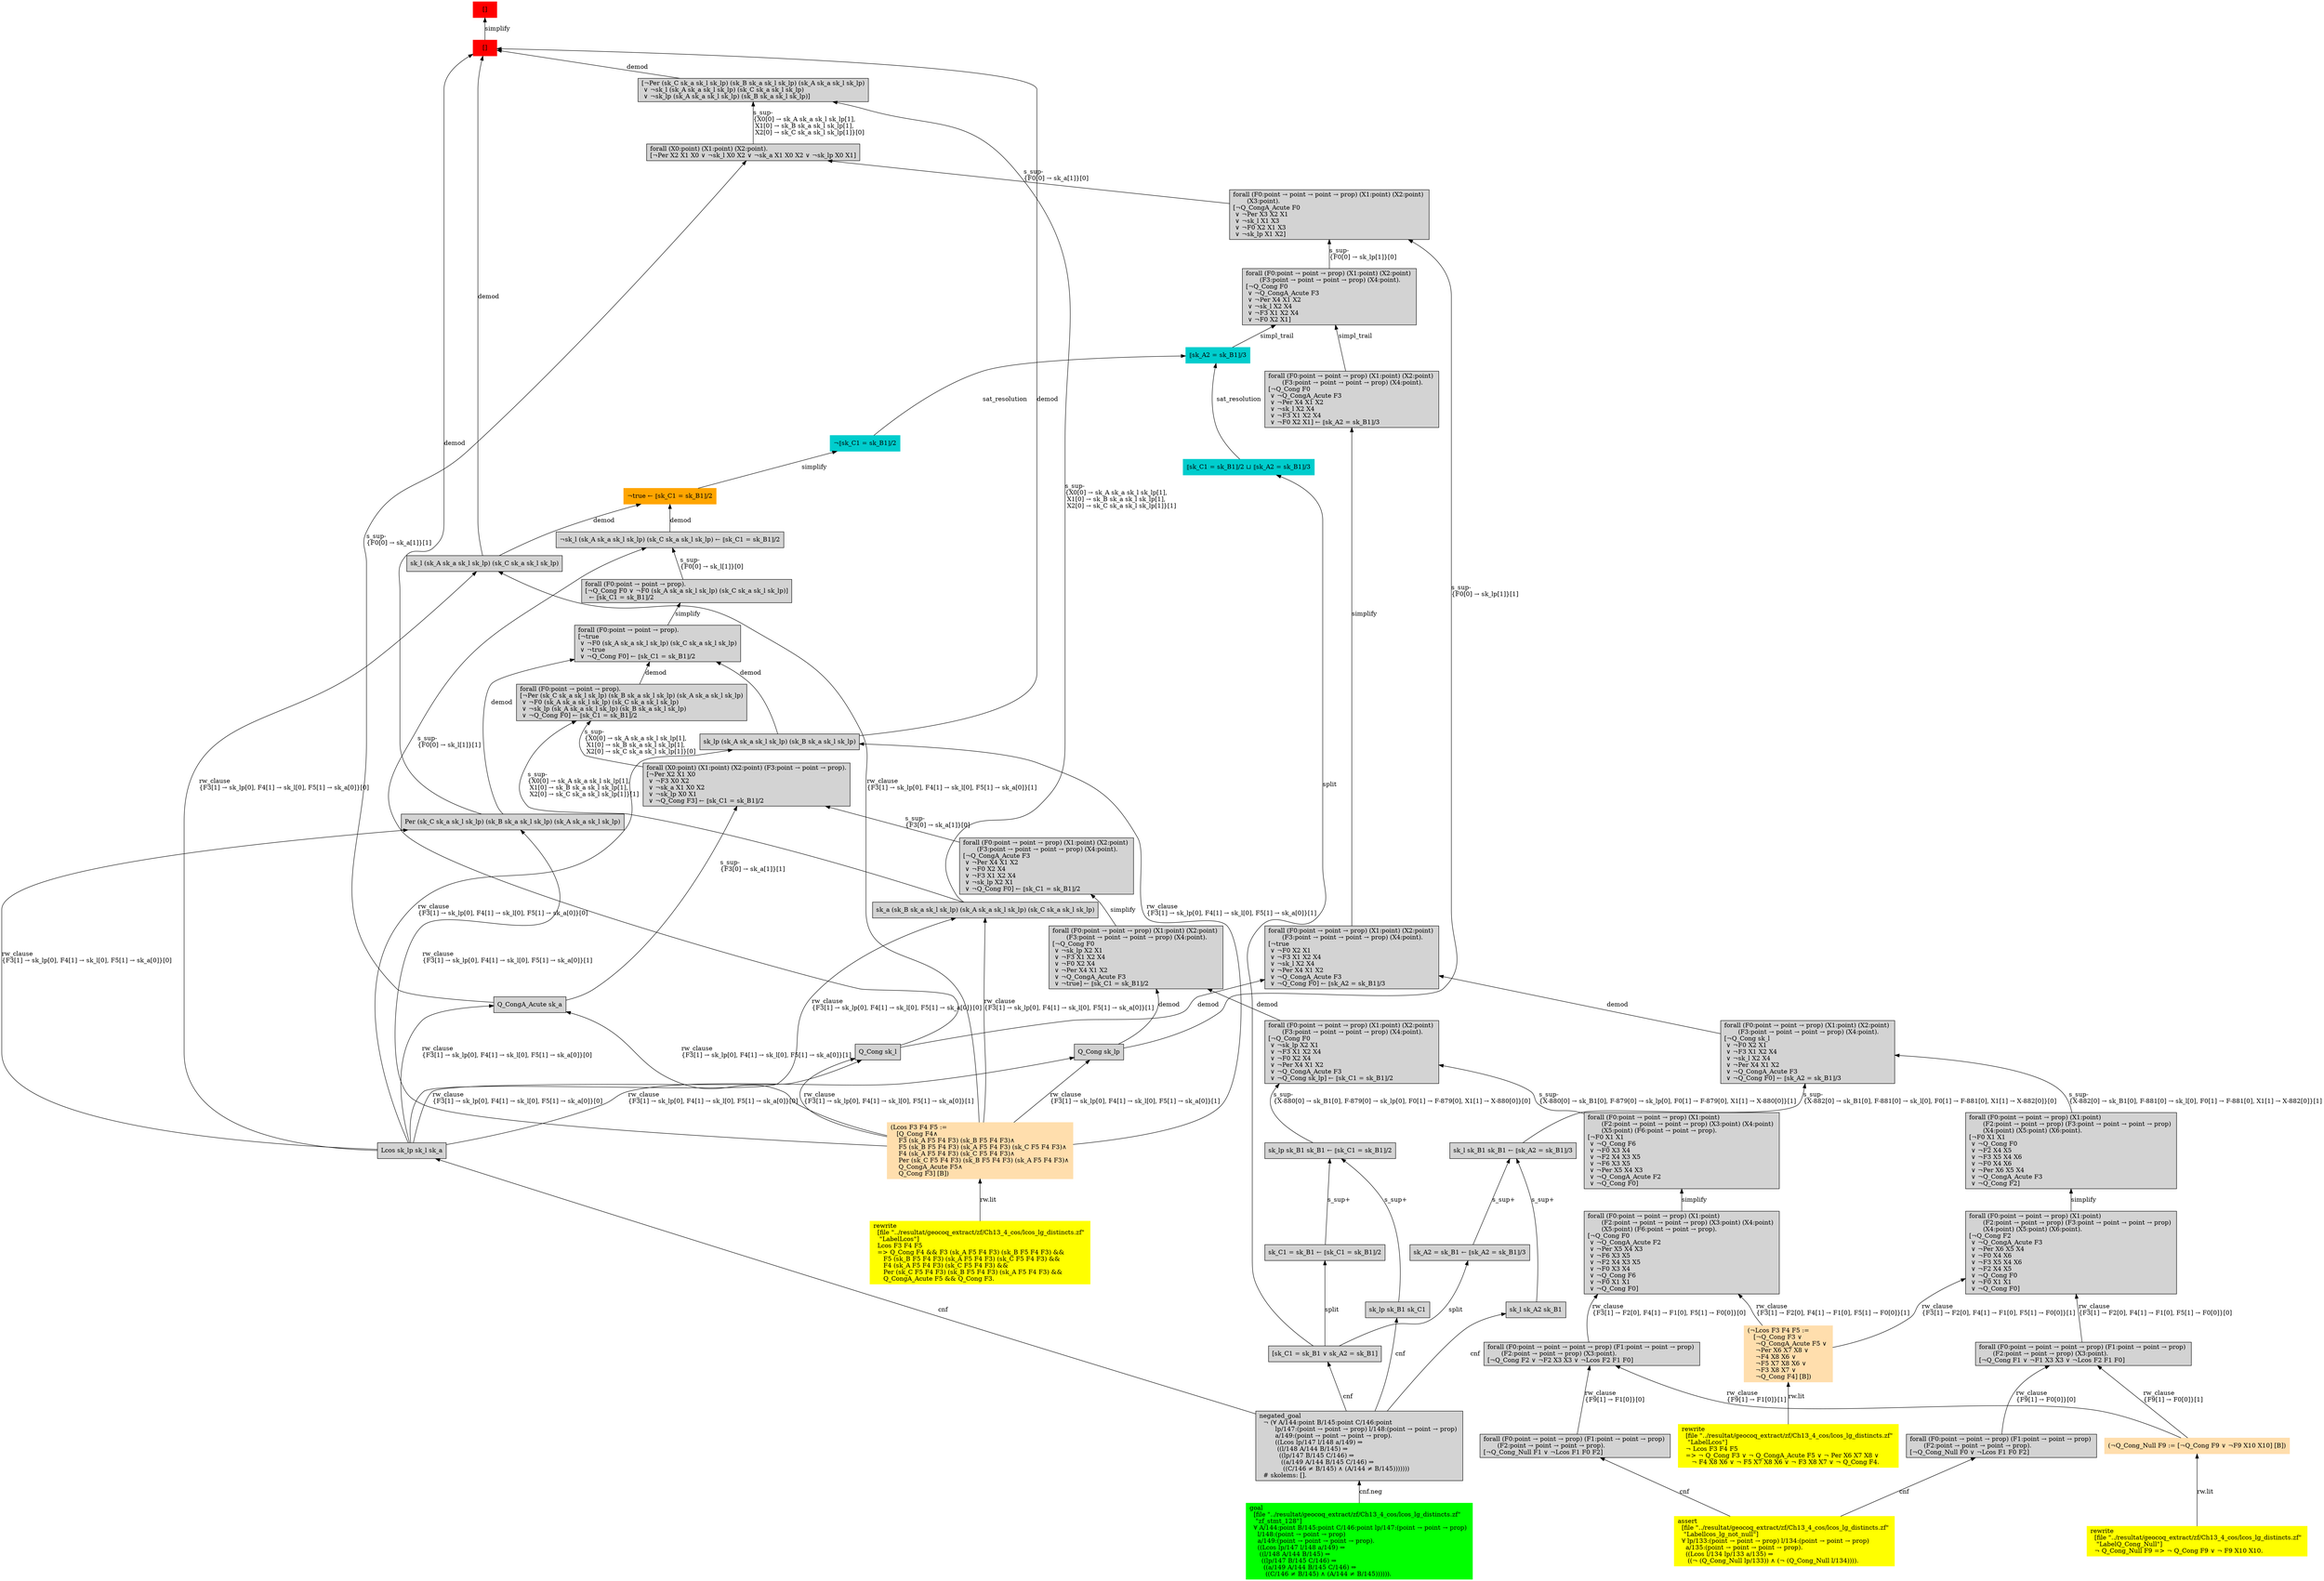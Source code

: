 digraph "unsat_graph" {
  vertex_0 [color=red, label="[]", shape=box, style=filled];
  vertex_0 -> vertex_1 [label="simplify", dir="back"];
  vertex_1 [color=red, label="[]", shape=box, style=filled];
  vertex_1 -> vertex_2 [label="demod", dir="back"];
  vertex_2 [shape=box, label="sk_lp (sk_A sk_a sk_l sk_lp) (sk_B sk_a sk_l sk_lp)\l", style=filled];
  vertex_2 -> vertex_3 [label="rw_clause\l\{F3[1] → sk_lp[0], F4[1] → sk_l[0], F5[1] → sk_a[0]\}[1]\l", dir="back"];
  vertex_3 [color=navajowhite, shape=box, label="(Lcos F3 F4 F5 :=\l   [Q_Cong F4∧\l    F3 (sk_A F5 F4 F3) (sk_B F5 F4 F3)∧\l    F5 (sk_B F5 F4 F3) (sk_A F5 F4 F3) (sk_C F5 F4 F3)∧\l    F4 (sk_A F5 F4 F3) (sk_C F5 F4 F3)∧\l    Per (sk_C F5 F4 F3) (sk_B F5 F4 F3) (sk_A F5 F4 F3)∧\l    Q_CongA_Acute F5∧\l    Q_Cong F3] [B])\l", style=filled];
  vertex_3 -> vertex_4 [label="rw.lit", dir="back"];
  vertex_4 [color=yellow, shape=box, label="rewrite\l  [file \"../resultat/geocoq_extract/zf/Ch13_4_cos/lcos_lg_distincts.zf\" \l   \"LabelLcos\"]\l  Lcos F3 F4 F5\l  =\> Q_Cong F4 && F3 (sk_A F5 F4 F3) (sk_B F5 F4 F3) && \l     F5 (sk_B F5 F4 F3) (sk_A F5 F4 F3) (sk_C F5 F4 F3) && \l     F4 (sk_A F5 F4 F3) (sk_C F5 F4 F3) && \l     Per (sk_C F5 F4 F3) (sk_B F5 F4 F3) (sk_A F5 F4 F3) && \l     Q_CongA_Acute F5 && Q_Cong F3.\l", style=filled];
  vertex_2 -> vertex_5 [label="rw_clause\l\{F3[1] → sk_lp[0], F4[1] → sk_l[0], F5[1] → sk_a[0]\}[0]\l", dir="back"];
  vertex_5 [shape=box, label="Lcos sk_lp sk_l sk_a\l", style=filled];
  vertex_5 -> vertex_6 [label="cnf", dir="back"];
  vertex_6 [shape=box, label="negated_goal\l  ¬ (∀ A/144:point B/145:point C/146:point \l        lp/147:(point → point → prop) l/148:(point → point → prop) \l        a/149:(point → point → point → prop).\l        ((Lcos lp/147 l/148 a/149) ⇒\l         ((l/148 A/144 B/145) ⇒\l          ((lp/147 B/145 C/146) ⇒\l           ((a/149 A/144 B/145 C/146) ⇒\l            ((C/146 ≠ B/145) ∧ (A/144 ≠ B/145)))))))\l  # skolems: [].\l", style=filled];
  vertex_6 -> vertex_7 [label="cnf.neg", dir="back"];
  vertex_7 [color=green, shape=box, label="goal\l  [file \"../resultat/geocoq_extract/zf/Ch13_4_cos/lcos_lg_distincts.zf\" \l   \"zf_stmt_128\"]\l  ∀ A/144:point B/145:point C/146:point lp/147:(point → point → prop) \l    l/148:(point → point → prop) \l    a/149:(point → point → point → prop).\l    ((Lcos lp/147 l/148 a/149) ⇒\l     ((l/148 A/144 B/145) ⇒\l      ((lp/147 B/145 C/146) ⇒\l       ((a/149 A/144 B/145 C/146) ⇒\l        ((C/146 ≠ B/145) ∧ (A/144 ≠ B/145)))))).\l", style=filled];
  vertex_1 -> vertex_8 [label="demod", dir="back"];
  vertex_8 [shape=box, label="sk_l (sk_A sk_a sk_l sk_lp) (sk_C sk_a sk_l sk_lp)\l", style=filled];
  vertex_8 -> vertex_3 [label="rw_clause\l\{F3[1] → sk_lp[0], F4[1] → sk_l[0], F5[1] → sk_a[0]\}[1]\l", dir="back"];
  vertex_8 -> vertex_5 [label="rw_clause\l\{F3[1] → sk_lp[0], F4[1] → sk_l[0], F5[1] → sk_a[0]\}[0]\l", dir="back"];
  vertex_1 -> vertex_9 [label="demod", dir="back"];
  vertex_9 [shape=box, label="Per (sk_C sk_a sk_l sk_lp) (sk_B sk_a sk_l sk_lp) (sk_A sk_a sk_l sk_lp)\l", style=filled];
  vertex_9 -> vertex_3 [label="rw_clause\l\{F3[1] → sk_lp[0], F4[1] → sk_l[0], F5[1] → sk_a[0]\}[1]\l", dir="back"];
  vertex_9 -> vertex_5 [label="rw_clause\l\{F3[1] → sk_lp[0], F4[1] → sk_l[0], F5[1] → sk_a[0]\}[0]\l", dir="back"];
  vertex_1 -> vertex_10 [label="demod", dir="back"];
  vertex_10 [shape=box, label="[¬Per (sk_C sk_a sk_l sk_lp) (sk_B sk_a sk_l sk_lp) (sk_A sk_a sk_l sk_lp)\l ∨ ¬sk_l (sk_A sk_a sk_l sk_lp) (sk_C sk_a sk_l sk_lp)\l ∨ ¬sk_lp (sk_A sk_a sk_l sk_lp) (sk_B sk_a sk_l sk_lp)]\l", style=filled];
  vertex_10 -> vertex_11 [label="s_sup-\l\{X0[0] → sk_A sk_a sk_l sk_lp[1], \l X1[0] → sk_B sk_a sk_l sk_lp[1], \l X2[0] → sk_C sk_a sk_l sk_lp[1]\}[0]\l", dir="back"];
  vertex_11 [shape=box, label="forall (X0:point) (X1:point) (X2:point).\l[¬Per X2 X1 X0 ∨ ¬sk_l X0 X2 ∨ ¬sk_a X1 X0 X2 ∨ ¬sk_lp X0 X1]\l", style=filled];
  vertex_11 -> vertex_12 [label="s_sup-\l\{F0[0] → sk_a[1]\}[0]\l", dir="back"];
  vertex_12 [shape=box, label="forall (F0:point → point → point → prop) (X1:point) (X2:point) \l       (X3:point).\l[¬Q_CongA_Acute F0\l ∨ ¬Per X3 X2 X1\l ∨ ¬sk_l X1 X3\l ∨ ¬F0 X2 X1 X3\l ∨ ¬sk_lp X1 X2]\l", style=filled];
  vertex_12 -> vertex_13 [label="s_sup-\l\{F0[0] → sk_lp[1]\}[0]\l", dir="back"];
  vertex_13 [shape=box, label="forall (F0:point → point → prop) (X1:point) (X2:point) \l       (F3:point → point → point → prop) (X4:point).\l[¬Q_Cong F0\l ∨ ¬Q_CongA_Acute F3\l ∨ ¬Per X4 X1 X2\l ∨ ¬sk_l X2 X4\l ∨ ¬F3 X1 X2 X4\l ∨ ¬F0 X2 X1]\l", style=filled];
  vertex_13 -> vertex_14 [label="simpl_trail", dir="back"];
  vertex_14 [color=cyan3, shape=box, label="⟦sk_A2 = sk_B1⟧/3\l", style=filled];
  vertex_14 -> vertex_15 [label="sat_resolution", dir="back"];
  vertex_15 [color=cyan3, shape=box, label="¬⟦sk_C1 = sk_B1⟧/2\l", style=filled];
  vertex_15 -> vertex_16 [label="simplify", dir="back"];
  vertex_16 [color=orange, shape=box, label="¬true ← ⟦sk_C1 = sk_B1⟧/2\l", style=filled];
  vertex_16 -> vertex_8 [label="demod", dir="back"];
  vertex_16 -> vertex_17 [label="demod", dir="back"];
  vertex_17 [shape=box, label="¬sk_l (sk_A sk_a sk_l sk_lp) (sk_C sk_a sk_l sk_lp) ← ⟦sk_C1 = sk_B1⟧/2\l", style=filled];
  vertex_17 -> vertex_18 [label="s_sup-\l\{F0[0] → sk_l[1]\}[0]\l", dir="back"];
  vertex_18 [shape=box, label="forall (F0:point → point → prop).\l[¬Q_Cong F0 ∨ ¬F0 (sk_A sk_a sk_l sk_lp) (sk_C sk_a sk_l sk_lp)]\l  ← ⟦sk_C1 = sk_B1⟧/2\l", style=filled];
  vertex_18 -> vertex_19 [label="simplify", dir="back"];
  vertex_19 [shape=box, label="forall (F0:point → point → prop).\l[¬true\l ∨ ¬F0 (sk_A sk_a sk_l sk_lp) (sk_C sk_a sk_l sk_lp)\l ∨ ¬true\l ∨ ¬Q_Cong F0] ← ⟦sk_C1 = sk_B1⟧/2\l", style=filled];
  vertex_19 -> vertex_2 [label="demod", dir="back"];
  vertex_19 -> vertex_9 [label="demod", dir="back"];
  vertex_19 -> vertex_20 [label="demod", dir="back"];
  vertex_20 [shape=box, label="forall (F0:point → point → prop).\l[¬Per (sk_C sk_a sk_l sk_lp) (sk_B sk_a sk_l sk_lp) (sk_A sk_a sk_l sk_lp)\l ∨ ¬F0 (sk_A sk_a sk_l sk_lp) (sk_C sk_a sk_l sk_lp)\l ∨ ¬sk_lp (sk_A sk_a sk_l sk_lp) (sk_B sk_a sk_l sk_lp)\l ∨ ¬Q_Cong F0] ← ⟦sk_C1 = sk_B1⟧/2\l", style=filled];
  vertex_20 -> vertex_21 [label="s_sup-\l\{X0[0] → sk_A sk_a sk_l sk_lp[1], \l X1[0] → sk_B sk_a sk_l sk_lp[1], \l X2[0] → sk_C sk_a sk_l sk_lp[1]\}[0]\l", dir="back"];
  vertex_21 [shape=box, label="forall (X0:point) (X1:point) (X2:point) (F3:point → point → prop).\l[¬Per X2 X1 X0\l ∨ ¬F3 X0 X2\l ∨ ¬sk_a X1 X0 X2\l ∨ ¬sk_lp X0 X1\l ∨ ¬Q_Cong F3] ← ⟦sk_C1 = sk_B1⟧/2\l", style=filled];
  vertex_21 -> vertex_22 [label="s_sup-\l\{F3[0] → sk_a[1]\}[0]\l", dir="back"];
  vertex_22 [shape=box, label="forall (F0:point → point → prop) (X1:point) (X2:point) \l       (F3:point → point → point → prop) (X4:point).\l[¬Q_CongA_Acute F3\l ∨ ¬Per X4 X1 X2\l ∨ ¬F0 X2 X4\l ∨ ¬F3 X1 X2 X4\l ∨ ¬sk_lp X2 X1\l ∨ ¬Q_Cong F0] ← ⟦sk_C1 = sk_B1⟧/2\l", style=filled];
  vertex_22 -> vertex_23 [label="simplify", dir="back"];
  vertex_23 [shape=box, label="forall (F0:point → point → prop) (X1:point) (X2:point) \l       (F3:point → point → point → prop) (X4:point).\l[¬Q_Cong F0\l ∨ ¬sk_lp X2 X1\l ∨ ¬F3 X1 X2 X4\l ∨ ¬F0 X2 X4\l ∨ ¬Per X4 X1 X2\l ∨ ¬Q_CongA_Acute F3\l ∨ ¬true] ← ⟦sk_C1 = sk_B1⟧/2\l", style=filled];
  vertex_23 -> vertex_24 [label="demod", dir="back"];
  vertex_24 [shape=box, label="Q_Cong sk_lp\l", style=filled];
  vertex_24 -> vertex_3 [label="rw_clause\l\{F3[1] → sk_lp[0], F4[1] → sk_l[0], F5[1] → sk_a[0]\}[1]\l", dir="back"];
  vertex_24 -> vertex_5 [label="rw_clause\l\{F3[1] → sk_lp[0], F4[1] → sk_l[0], F5[1] → sk_a[0]\}[0]\l", dir="back"];
  vertex_23 -> vertex_25 [label="demod", dir="back"];
  vertex_25 [shape=box, label="forall (F0:point → point → prop) (X1:point) (X2:point) \l       (F3:point → point → point → prop) (X4:point).\l[¬Q_Cong F0\l ∨ ¬sk_lp X2 X1\l ∨ ¬F3 X1 X2 X4\l ∨ ¬F0 X2 X4\l ∨ ¬Per X4 X1 X2\l ∨ ¬Q_CongA_Acute F3\l ∨ ¬Q_Cong sk_lp] ← ⟦sk_C1 = sk_B1⟧/2\l", style=filled];
  vertex_25 -> vertex_26 [label="s_sup-\l\{X-880[0] → sk_B1[0], F-879[0] → sk_lp[0], F0[1] → F-879[0], X1[1] → X-880[0]\}[1]\l", dir="back"];
  vertex_26 [shape=box, label="forall (F0:point → point → prop) (X1:point) \l       (F2:point → point → point → prop) (X3:point) (X4:point) \l       (X5:point) (F6:point → point → prop).\l[¬F0 X1 X1\l ∨ ¬Q_Cong F6\l ∨ ¬F0 X3 X4\l ∨ ¬F2 X4 X3 X5\l ∨ ¬F6 X3 X5\l ∨ ¬Per X5 X4 X3\l ∨ ¬Q_CongA_Acute F2\l ∨ ¬Q_Cong F0]\l", style=filled];
  vertex_26 -> vertex_27 [label="simplify", dir="back"];
  vertex_27 [shape=box, label="forall (F0:point → point → prop) (X1:point) \l       (F2:point → point → point → prop) (X3:point) (X4:point) \l       (X5:point) (F6:point → point → prop).\l[¬Q_Cong F0\l ∨ ¬Q_CongA_Acute F2\l ∨ ¬Per X5 X4 X3\l ∨ ¬F6 X3 X5\l ∨ ¬F2 X4 X3 X5\l ∨ ¬F0 X3 X4\l ∨ ¬Q_Cong F6\l ∨ ¬F0 X1 X1\l ∨ ¬Q_Cong F0]\l", style=filled];
  vertex_27 -> vertex_28 [label="rw_clause\l\{F3[1] → F2[0], F4[1] → F1[0], F5[1] → F0[0]\}[1]\l", dir="back"];
  vertex_28 [color=navajowhite, shape=box, label="(¬Lcos F3 F4 F5 :=\l   [¬Q_Cong F3 ∨ \l    ¬Q_CongA_Acute F5 ∨ \l    ¬Per X6 X7 X8 ∨ \l    ¬F4 X8 X6 ∨ \l    ¬F5 X7 X8 X6 ∨ \l    ¬F3 X8 X7 ∨ \l    ¬Q_Cong F4] [B])\l", style=filled];
  vertex_28 -> vertex_29 [label="rw.lit", dir="back"];
  vertex_29 [color=yellow, shape=box, label="rewrite\l  [file \"../resultat/geocoq_extract/zf/Ch13_4_cos/lcos_lg_distincts.zf\" \l   \"LabelLcos\"]\l  ¬ Lcos F3 F4 F5\l  =\> ¬ Q_Cong F3 ∨ ¬ Q_CongA_Acute F5 ∨ ¬ Per X6 X7 X8 ∨ \l     ¬ F4 X8 X6 ∨ ¬ F5 X7 X8 X6 ∨ ¬ F3 X8 X7 ∨ ¬ Q_Cong F4.\l", style=filled];
  vertex_27 -> vertex_30 [label="rw_clause\l\{F3[1] → F2[0], F4[1] → F1[0], F5[1] → F0[0]\}[0]\l", dir="back"];
  vertex_30 [shape=box, label="forall (F0:point → point → point → prop) (F1:point → point → prop) \l       (F2:point → point → prop) (X3:point).\l[¬Q_Cong F2 ∨ ¬F2 X3 X3 ∨ ¬Lcos F2 F1 F0]\l", style=filled];
  vertex_30 -> vertex_31 [label="rw_clause\l\{F9[1] → F1[0]\}[1]\l", dir="back"];
  vertex_31 [color=navajowhite, shape=box, label="(¬Q_Cong_Null F9 := [¬Q_Cong F9 ∨ ¬F9 X10 X10] [B])\l", style=filled];
  vertex_31 -> vertex_32 [label="rw.lit", dir="back"];
  vertex_32 [color=yellow, shape=box, label="rewrite\l  [file \"../resultat/geocoq_extract/zf/Ch13_4_cos/lcos_lg_distincts.zf\" \l   \"LabelQ_Cong_Null\"]\l  ¬ Q_Cong_Null F9 =\> ¬ Q_Cong F9 ∨ ¬ F9 X10 X10.\l", style=filled];
  vertex_30 -> vertex_33 [label="rw_clause\l\{F9[1] → F1[0]\}[0]\l", dir="back"];
  vertex_33 [shape=box, label="forall (F0:point → point → prop) (F1:point → point → prop) \l       (F2:point → point → point → prop).\l[¬Q_Cong_Null F1 ∨ ¬Lcos F1 F0 F2]\l", style=filled];
  vertex_33 -> vertex_34 [label="cnf", dir="back"];
  vertex_34 [color=yellow, shape=box, label="assert\l  [file \"../resultat/geocoq_extract/zf/Ch13_4_cos/lcos_lg_distincts.zf\" \l   \"Labellcos_lg_not_null\"]\l  ∀ lp/133:(point → point → prop) l/134:(point → point → prop) \l    a/135:(point → point → point → prop).\l    ((Lcos l/134 lp/133 a/135) ⇒\l     ((¬ (Q_Cong_Null lp/133)) ∧ (¬ (Q_Cong_Null l/134)))).\l", style=filled];
  vertex_25 -> vertex_35 [label="s_sup-\l\{X-880[0] → sk_B1[0], F-879[0] → sk_lp[0], F0[1] → F-879[0], X1[1] → X-880[0]\}[0]\l", dir="back"];
  vertex_35 [shape=box, label="sk_lp sk_B1 sk_B1 ← ⟦sk_C1 = sk_B1⟧/2\l", style=filled];
  vertex_35 -> vertex_36 [label="s_sup+\l", dir="back"];
  vertex_36 [shape=box, label="sk_lp sk_B1 sk_C1\l", style=filled];
  vertex_36 -> vertex_6 [label="cnf", dir="back"];
  vertex_35 -> vertex_37 [label="s_sup+\l", dir="back"];
  vertex_37 [shape=box, label="sk_C1 = sk_B1 ← ⟦sk_C1 = sk_B1⟧/2\l", style=filled];
  vertex_37 -> vertex_38 [label="split", dir="back"];
  vertex_38 [shape=box, label="[sk_C1 = sk_B1 ∨ sk_A2 = sk_B1]\l", style=filled];
  vertex_38 -> vertex_6 [label="cnf", dir="back"];
  vertex_21 -> vertex_39 [label="s_sup-\l\{F3[0] → sk_a[1]\}[1]\l", dir="back"];
  vertex_39 [shape=box, label="Q_CongA_Acute sk_a\l", style=filled];
  vertex_39 -> vertex_3 [label="rw_clause\l\{F3[1] → sk_lp[0], F4[1] → sk_l[0], F5[1] → sk_a[0]\}[1]\l", dir="back"];
  vertex_39 -> vertex_5 [label="rw_clause\l\{F3[1] → sk_lp[0], F4[1] → sk_l[0], F5[1] → sk_a[0]\}[0]\l", dir="back"];
  vertex_20 -> vertex_40 [label="s_sup-\l\{X0[0] → sk_A sk_a sk_l sk_lp[1], \l X1[0] → sk_B sk_a sk_l sk_lp[1], \l X2[0] → sk_C sk_a sk_l sk_lp[1]\}[1]\l", dir="back"];
  vertex_40 [shape=box, label="sk_a (sk_B sk_a sk_l sk_lp) (sk_A sk_a sk_l sk_lp) (sk_C sk_a sk_l sk_lp)\l", style=filled];
  vertex_40 -> vertex_3 [label="rw_clause\l\{F3[1] → sk_lp[0], F4[1] → sk_l[0], F5[1] → sk_a[0]\}[1]\l", dir="back"];
  vertex_40 -> vertex_5 [label="rw_clause\l\{F3[1] → sk_lp[0], F4[1] → sk_l[0], F5[1] → sk_a[0]\}[0]\l", dir="back"];
  vertex_17 -> vertex_41 [label="s_sup-\l\{F0[0] → sk_l[1]\}[1]\l", dir="back"];
  vertex_41 [shape=box, label="Q_Cong sk_l\l", style=filled];
  vertex_41 -> vertex_3 [label="rw_clause\l\{F3[1] → sk_lp[0], F4[1] → sk_l[0], F5[1] → sk_a[0]\}[1]\l", dir="back"];
  vertex_41 -> vertex_5 [label="rw_clause\l\{F3[1] → sk_lp[0], F4[1] → sk_l[0], F5[1] → sk_a[0]\}[0]\l", dir="back"];
  vertex_14 -> vertex_42 [label="sat_resolution", dir="back"];
  vertex_42 [color=cyan3, shape=box, label="⟦sk_C1 = sk_B1⟧/2 ⊔ ⟦sk_A2 = sk_B1⟧/3\l", style=filled];
  vertex_42 -> vertex_38 [label="split", dir="back"];
  vertex_13 -> vertex_43 [label="simpl_trail", dir="back"];
  vertex_43 [shape=box, label="forall (F0:point → point → prop) (X1:point) (X2:point) \l       (F3:point → point → point → prop) (X4:point).\l[¬Q_Cong F0\l ∨ ¬Q_CongA_Acute F3\l ∨ ¬Per X4 X1 X2\l ∨ ¬sk_l X2 X4\l ∨ ¬F3 X1 X2 X4\l ∨ ¬F0 X2 X1] ← ⟦sk_A2 = sk_B1⟧/3\l", style=filled];
  vertex_43 -> vertex_44 [label="simplify", dir="back"];
  vertex_44 [shape=box, label="forall (F0:point → point → prop) (X1:point) (X2:point) \l       (F3:point → point → point → prop) (X4:point).\l[¬true\l ∨ ¬F0 X2 X1\l ∨ ¬F3 X1 X2 X4\l ∨ ¬sk_l X2 X4\l ∨ ¬Per X4 X1 X2\l ∨ ¬Q_CongA_Acute F3\l ∨ ¬Q_Cong F0] ← ⟦sk_A2 = sk_B1⟧/3\l", style=filled];
  vertex_44 -> vertex_41 [label="demod", dir="back"];
  vertex_44 -> vertex_45 [label="demod", dir="back"];
  vertex_45 [shape=box, label="forall (F0:point → point → prop) (X1:point) (X2:point) \l       (F3:point → point → point → prop) (X4:point).\l[¬Q_Cong sk_l\l ∨ ¬F0 X2 X1\l ∨ ¬F3 X1 X2 X4\l ∨ ¬sk_l X2 X4\l ∨ ¬Per X4 X1 X2\l ∨ ¬Q_CongA_Acute F3\l ∨ ¬Q_Cong F0] ← ⟦sk_A2 = sk_B1⟧/3\l", style=filled];
  vertex_45 -> vertex_46 [label="s_sup-\l\{X-882[0] → sk_B1[0], F-881[0] → sk_l[0], F0[1] → F-881[0], X1[1] → X-882[0]\}[1]\l", dir="back"];
  vertex_46 [shape=box, label="forall (F0:point → point → prop) (X1:point) \l       (F2:point → point → prop) (F3:point → point → point → prop) \l       (X4:point) (X5:point) (X6:point).\l[¬F0 X1 X1\l ∨ ¬Q_Cong F0\l ∨ ¬F2 X4 X5\l ∨ ¬F3 X5 X4 X6\l ∨ ¬F0 X4 X6\l ∨ ¬Per X6 X5 X4\l ∨ ¬Q_CongA_Acute F3\l ∨ ¬Q_Cong F2]\l", style=filled];
  vertex_46 -> vertex_47 [label="simplify", dir="back"];
  vertex_47 [shape=box, label="forall (F0:point → point → prop) (X1:point) \l       (F2:point → point → prop) (F3:point → point → point → prop) \l       (X4:point) (X5:point) (X6:point).\l[¬Q_Cong F2\l ∨ ¬Q_CongA_Acute F3\l ∨ ¬Per X6 X5 X4\l ∨ ¬F0 X4 X6\l ∨ ¬F3 X5 X4 X6\l ∨ ¬F2 X4 X5\l ∨ ¬Q_Cong F0\l ∨ ¬F0 X1 X1\l ∨ ¬Q_Cong F0]\l", style=filled];
  vertex_47 -> vertex_28 [label="rw_clause\l\{F3[1] → F2[0], F4[1] → F1[0], F5[1] → F0[0]\}[1]\l", dir="back"];
  vertex_47 -> vertex_48 [label="rw_clause\l\{F3[1] → F2[0], F4[1] → F1[0], F5[1] → F0[0]\}[0]\l", dir="back"];
  vertex_48 [shape=box, label="forall (F0:point → point → point → prop) (F1:point → point → prop) \l       (F2:point → point → prop) (X3:point).\l[¬Q_Cong F1 ∨ ¬F1 X3 X3 ∨ ¬Lcos F2 F1 F0]\l", style=filled];
  vertex_48 -> vertex_31 [label="rw_clause\l\{F9[1] → F0[0]\}[1]\l", dir="back"];
  vertex_48 -> vertex_49 [label="rw_clause\l\{F9[1] → F0[0]\}[0]\l", dir="back"];
  vertex_49 [shape=box, label="forall (F0:point → point → prop) (F1:point → point → prop) \l       (F2:point → point → point → prop).\l[¬Q_Cong_Null F0 ∨ ¬Lcos F1 F0 F2]\l", style=filled];
  vertex_49 -> vertex_34 [label="cnf", dir="back"];
  vertex_45 -> vertex_50 [label="s_sup-\l\{X-882[0] → sk_B1[0], F-881[0] → sk_l[0], F0[1] → F-881[0], X1[1] → X-882[0]\}[0]\l", dir="back"];
  vertex_50 [shape=box, label="sk_l sk_B1 sk_B1 ← ⟦sk_A2 = sk_B1⟧/3\l", style=filled];
  vertex_50 -> vertex_51 [label="s_sup+\l", dir="back"];
  vertex_51 [shape=box, label="sk_l sk_A2 sk_B1\l", style=filled];
  vertex_51 -> vertex_6 [label="cnf", dir="back"];
  vertex_50 -> vertex_52 [label="s_sup+\l", dir="back"];
  vertex_52 [shape=box, label="sk_A2 = sk_B1 ← ⟦sk_A2 = sk_B1⟧/3\l", style=filled];
  vertex_52 -> vertex_38 [label="split", dir="back"];
  vertex_12 -> vertex_24 [label="s_sup-\l\{F0[0] → sk_lp[1]\}[1]\l", dir="back"];
  vertex_11 -> vertex_39 [label="s_sup-\l\{F0[0] → sk_a[1]\}[1]\l", dir="back"];
  vertex_10 -> vertex_40 [label="s_sup-\l\{X0[0] → sk_A sk_a sk_l sk_lp[1], \l X1[0] → sk_B sk_a sk_l sk_lp[1], \l X2[0] → sk_C sk_a sk_l sk_lp[1]\}[1]\l", dir="back"];
  }


